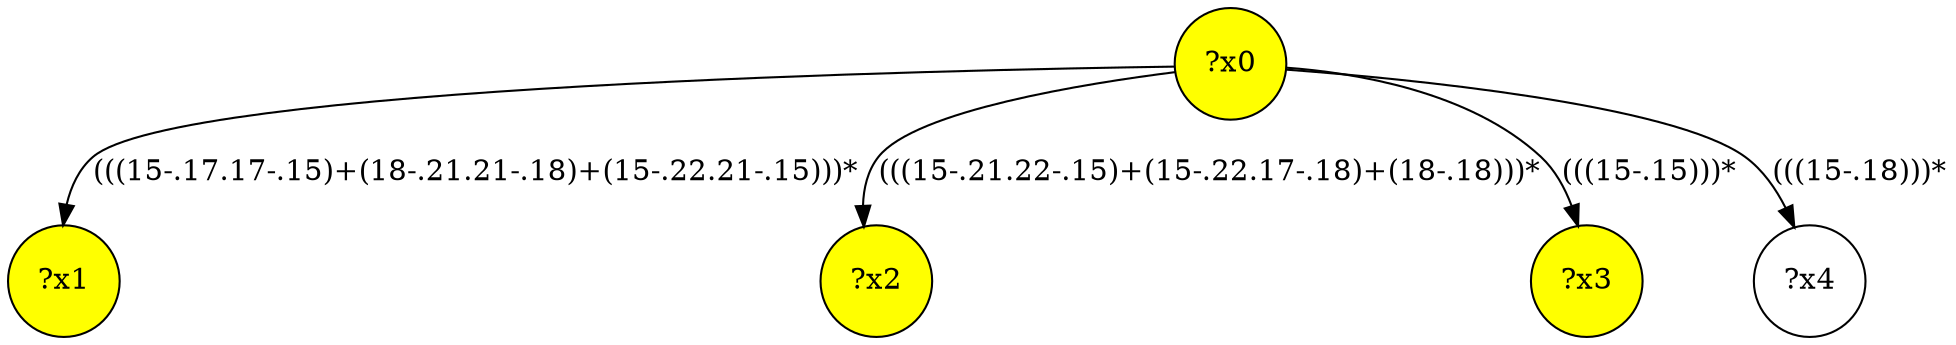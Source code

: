 digraph g {
	x1 [fillcolor="yellow", style="filled," shape=circle, label="?x1"];
	x2 [fillcolor="yellow", style="filled," shape=circle, label="?x2"];
	x3 [fillcolor="yellow", style="filled," shape=circle, label="?x3"];
	x0 [fillcolor="yellow", style="filled," shape=circle, label="?x0"];
	x0 -> x1 [label="(((15-.17.17-.15)+(18-.21.21-.18)+(15-.22.21-.15)))*"];
	x0 -> x2 [label="(((15-.21.22-.15)+(15-.22.17-.18)+(18-.18)))*"];
	x0 -> x3 [label="(((15-.15)))*"];
	x4 [shape=circle, label="?x4"];
	x0 -> x4 [label="(((15-.18)))*"];
}
